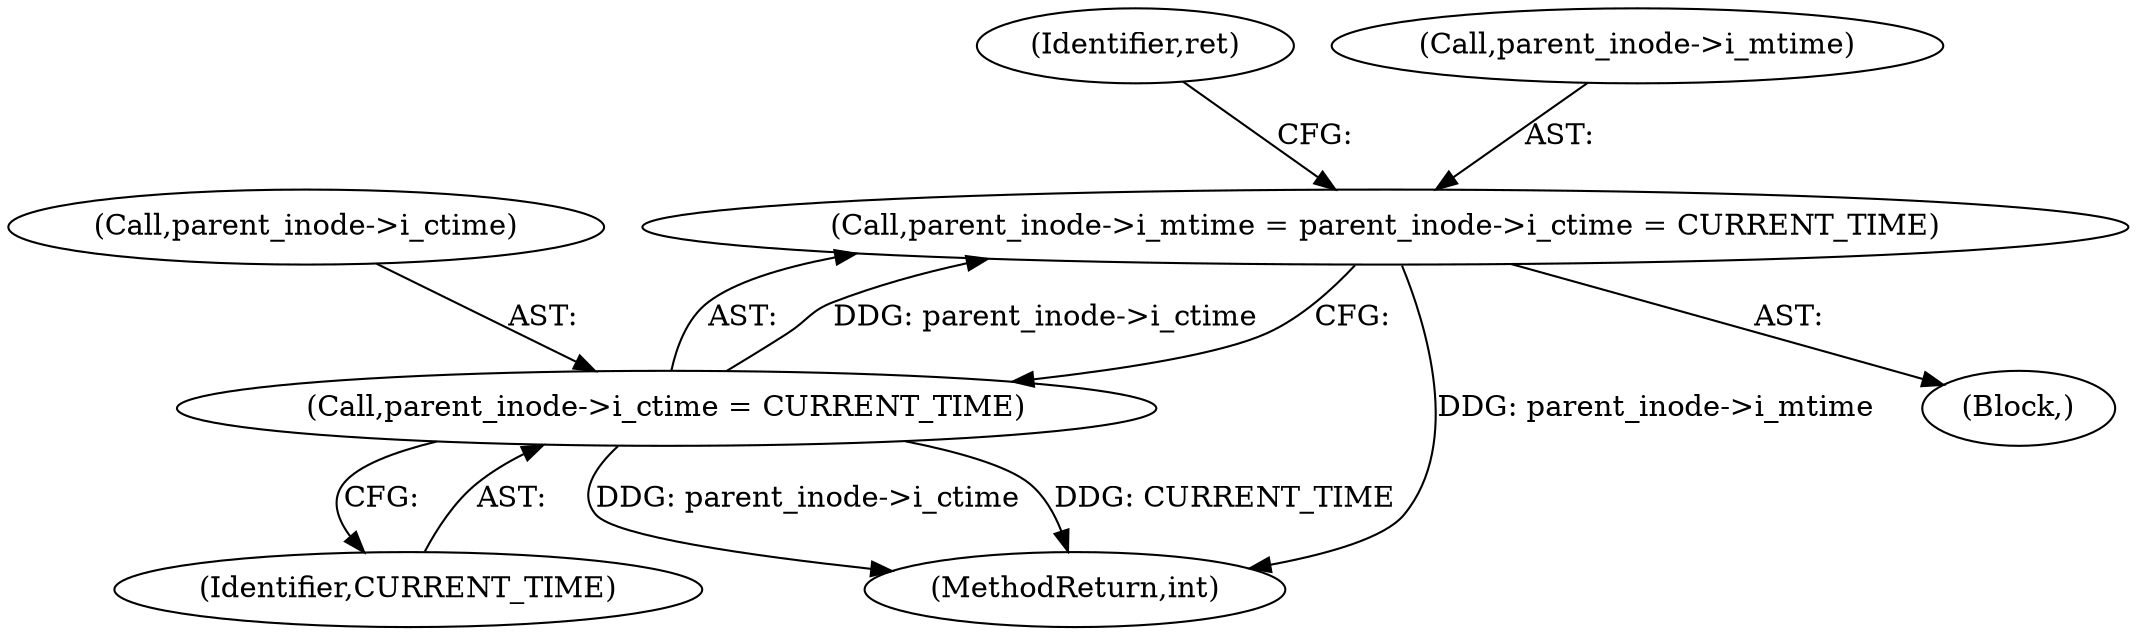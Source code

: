 digraph "0_linux_9c52057c698fb96f8f07e7a4bcf4801a092bda89@pointer" {
"1000256" [label="(Call,parent_inode->i_mtime = parent_inode->i_ctime = CURRENT_TIME)"];
"1000260" [label="(Call,parent_inode->i_ctime = CURRENT_TIME)"];
"1000266" [label="(Identifier,ret)"];
"1000329" [label="(MethodReturn,int)"];
"1000109" [label="(Block,)"];
"1000261" [label="(Call,parent_inode->i_ctime)"];
"1000264" [label="(Identifier,CURRENT_TIME)"];
"1000260" [label="(Call,parent_inode->i_ctime = CURRENT_TIME)"];
"1000256" [label="(Call,parent_inode->i_mtime = parent_inode->i_ctime = CURRENT_TIME)"];
"1000257" [label="(Call,parent_inode->i_mtime)"];
"1000256" -> "1000109"  [label="AST: "];
"1000256" -> "1000260"  [label="CFG: "];
"1000257" -> "1000256"  [label="AST: "];
"1000260" -> "1000256"  [label="AST: "];
"1000266" -> "1000256"  [label="CFG: "];
"1000256" -> "1000329"  [label="DDG: parent_inode->i_mtime"];
"1000260" -> "1000256"  [label="DDG: parent_inode->i_ctime"];
"1000260" -> "1000264"  [label="CFG: "];
"1000261" -> "1000260"  [label="AST: "];
"1000264" -> "1000260"  [label="AST: "];
"1000260" -> "1000329"  [label="DDG: CURRENT_TIME"];
"1000260" -> "1000329"  [label="DDG: parent_inode->i_ctime"];
}
